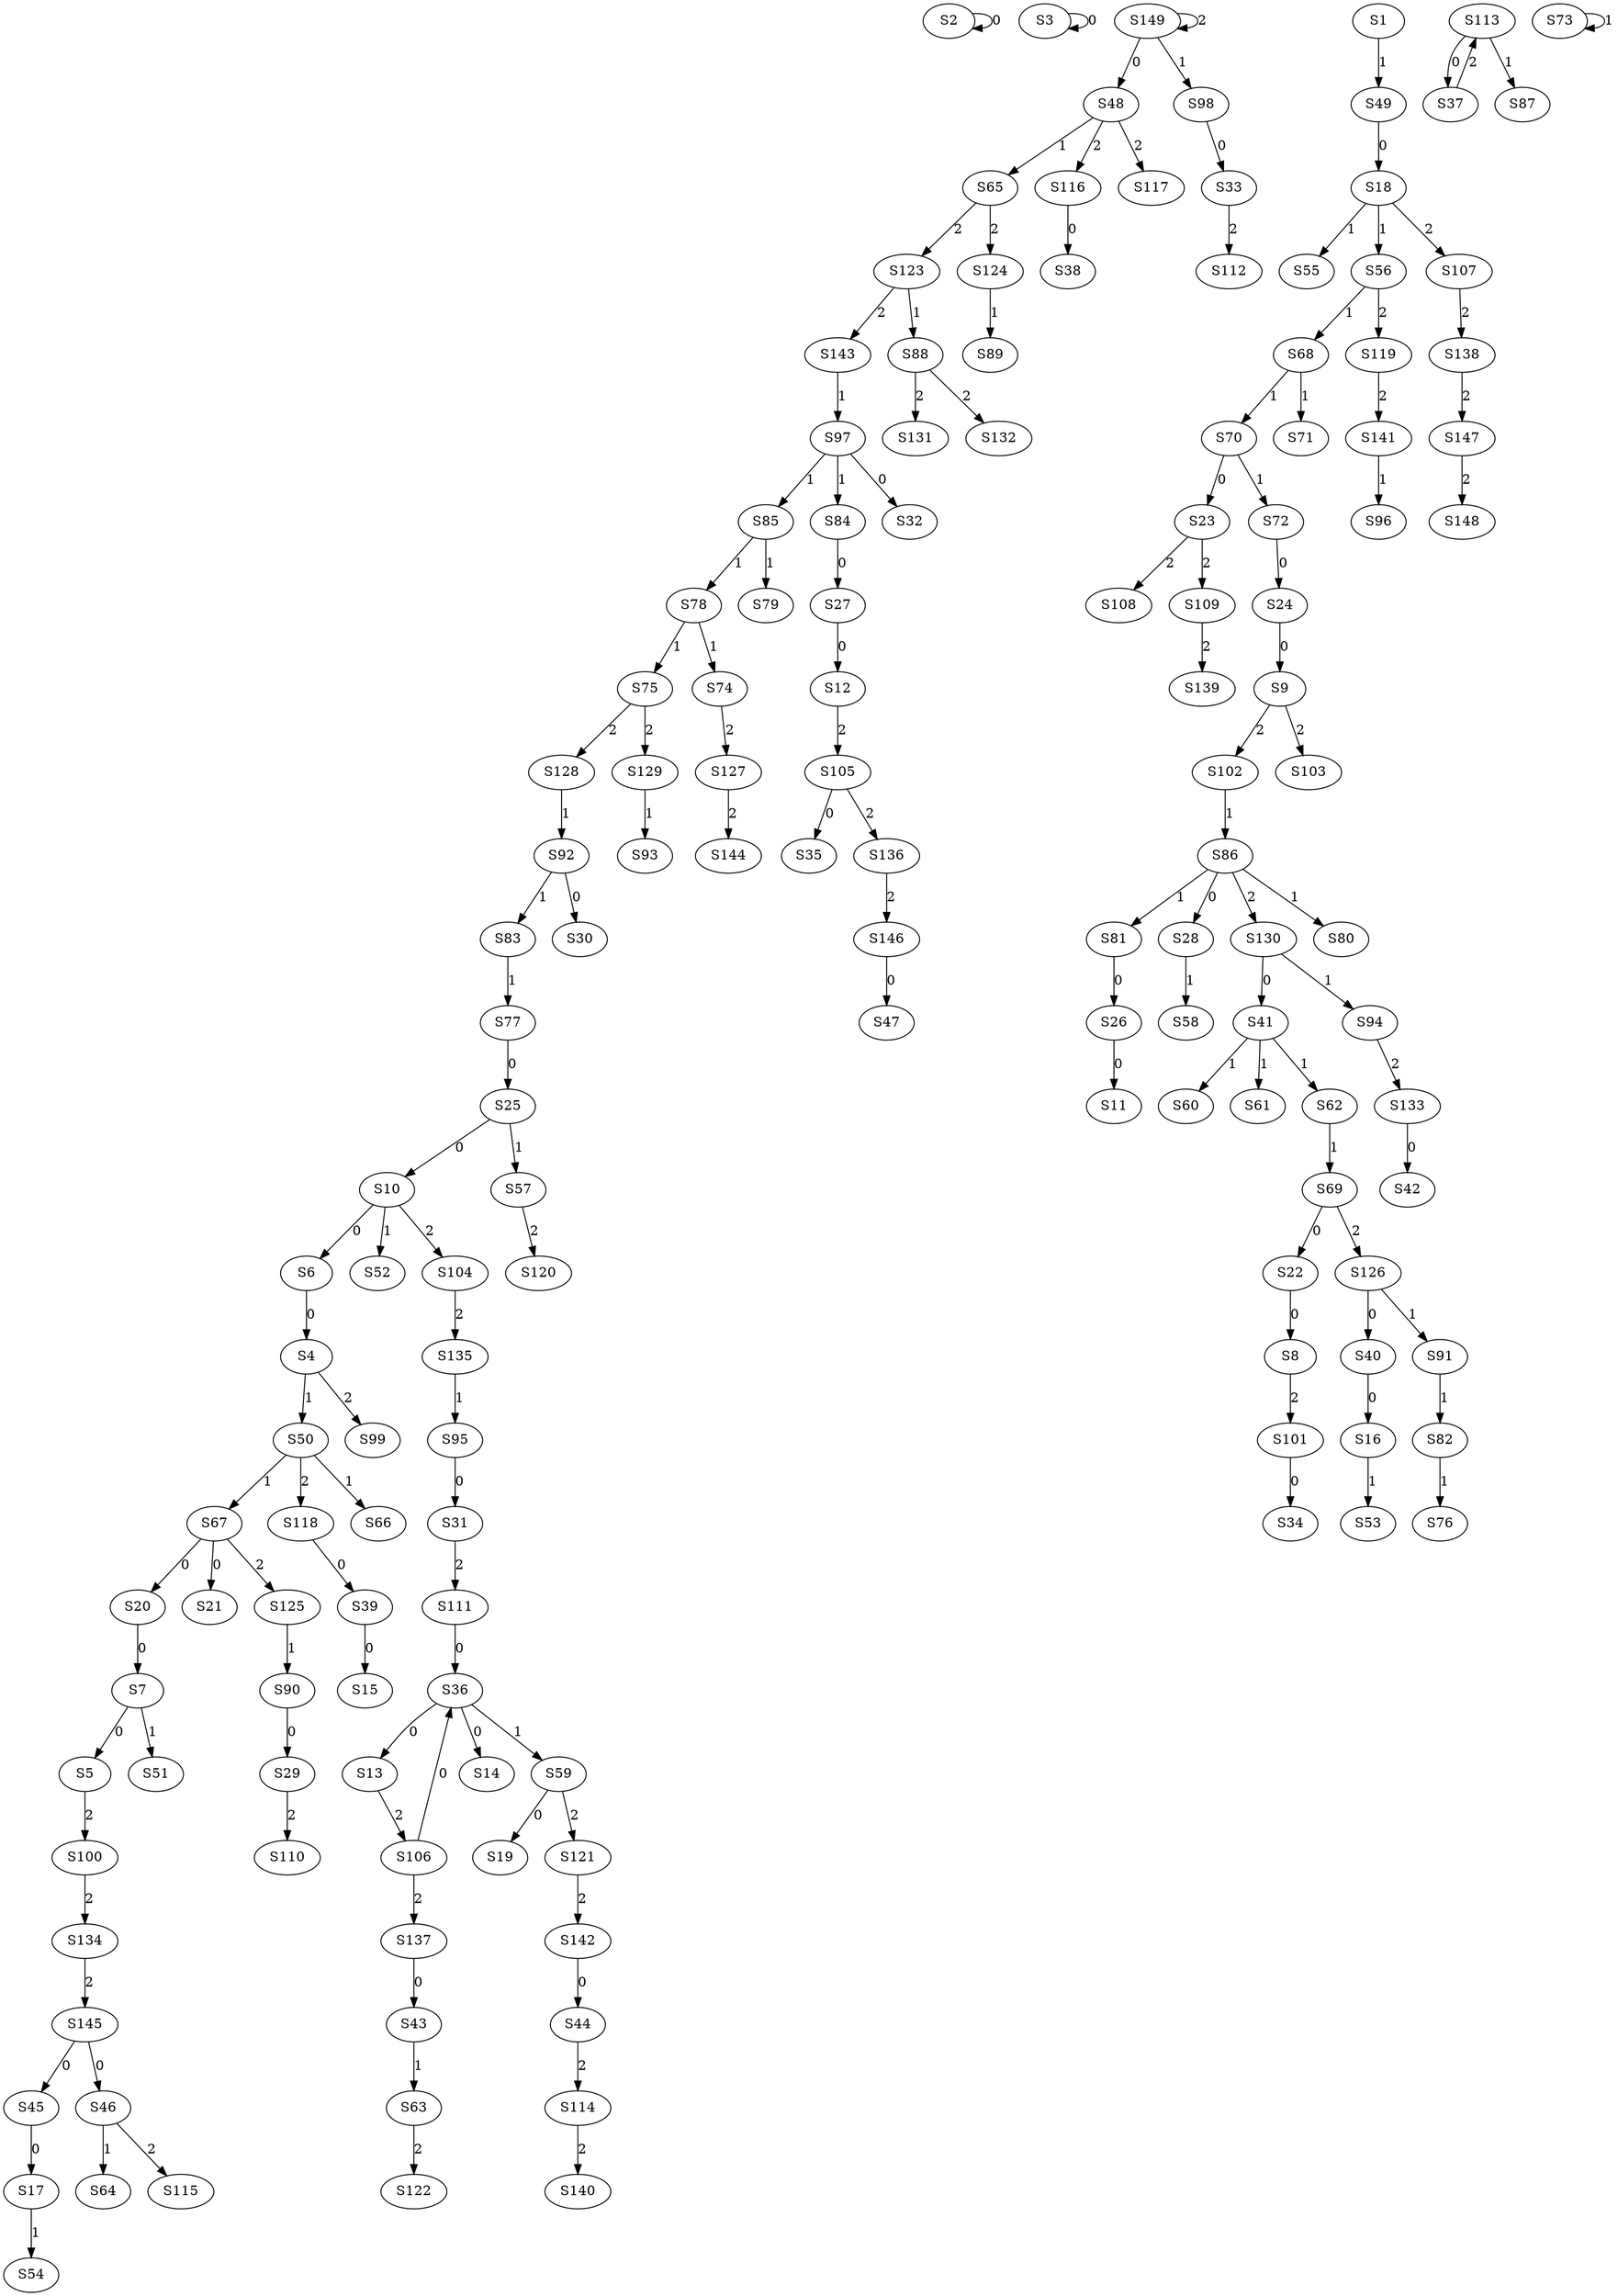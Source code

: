 strict digraph {
	S2 -> S2 [ label = 0 ];
	S3 -> S3 [ label = 0 ];
	S6 -> S4 [ label = 0 ];
	S7 -> S5 [ label = 0 ];
	S10 -> S6 [ label = 0 ];
	S20 -> S7 [ label = 0 ];
	S22 -> S8 [ label = 0 ];
	S24 -> S9 [ label = 0 ];
	S25 -> S10 [ label = 0 ];
	S26 -> S11 [ label = 0 ];
	S27 -> S12 [ label = 0 ];
	S36 -> S13 [ label = 0 ];
	S36 -> S14 [ label = 0 ];
	S39 -> S15 [ label = 0 ];
	S40 -> S16 [ label = 0 ];
	S45 -> S17 [ label = 0 ];
	S49 -> S18 [ label = 0 ];
	S59 -> S19 [ label = 0 ];
	S67 -> S20 [ label = 0 ];
	S67 -> S21 [ label = 0 ];
	S69 -> S22 [ label = 0 ];
	S70 -> S23 [ label = 0 ];
	S72 -> S24 [ label = 0 ];
	S77 -> S25 [ label = 0 ];
	S81 -> S26 [ label = 0 ];
	S84 -> S27 [ label = 0 ];
	S86 -> S28 [ label = 0 ];
	S90 -> S29 [ label = 0 ];
	S92 -> S30 [ label = 0 ];
	S95 -> S31 [ label = 0 ];
	S97 -> S32 [ label = 0 ];
	S98 -> S33 [ label = 0 ];
	S101 -> S34 [ label = 0 ];
	S105 -> S35 [ label = 0 ];
	S106 -> S36 [ label = 0 ];
	S113 -> S37 [ label = 0 ];
	S116 -> S38 [ label = 0 ];
	S118 -> S39 [ label = 0 ];
	S126 -> S40 [ label = 0 ];
	S130 -> S41 [ label = 0 ];
	S133 -> S42 [ label = 0 ];
	S137 -> S43 [ label = 0 ];
	S142 -> S44 [ label = 0 ];
	S145 -> S45 [ label = 0 ];
	S145 -> S46 [ label = 0 ];
	S146 -> S47 [ label = 0 ];
	S149 -> S48 [ label = 0 ];
	S1 -> S49 [ label = 1 ];
	S4 -> S50 [ label = 1 ];
	S7 -> S51 [ label = 1 ];
	S10 -> S52 [ label = 1 ];
	S16 -> S53 [ label = 1 ];
	S17 -> S54 [ label = 1 ];
	S18 -> S55 [ label = 1 ];
	S18 -> S56 [ label = 1 ];
	S25 -> S57 [ label = 1 ];
	S28 -> S58 [ label = 1 ];
	S36 -> S59 [ label = 1 ];
	S41 -> S60 [ label = 1 ];
	S41 -> S61 [ label = 1 ];
	S41 -> S62 [ label = 1 ];
	S43 -> S63 [ label = 1 ];
	S46 -> S64 [ label = 1 ];
	S48 -> S65 [ label = 1 ];
	S50 -> S66 [ label = 1 ];
	S50 -> S67 [ label = 1 ];
	S56 -> S68 [ label = 1 ];
	S62 -> S69 [ label = 1 ];
	S68 -> S70 [ label = 1 ];
	S68 -> S71 [ label = 1 ];
	S70 -> S72 [ label = 1 ];
	S73 -> S73 [ label = 1 ];
	S78 -> S74 [ label = 1 ];
	S78 -> S75 [ label = 1 ];
	S82 -> S76 [ label = 1 ];
	S83 -> S77 [ label = 1 ];
	S85 -> S78 [ label = 1 ];
	S85 -> S79 [ label = 1 ];
	S86 -> S80 [ label = 1 ];
	S86 -> S81 [ label = 1 ];
	S91 -> S82 [ label = 1 ];
	S92 -> S83 [ label = 1 ];
	S97 -> S84 [ label = 1 ];
	S97 -> S85 [ label = 1 ];
	S102 -> S86 [ label = 1 ];
	S113 -> S87 [ label = 1 ];
	S123 -> S88 [ label = 1 ];
	S124 -> S89 [ label = 1 ];
	S125 -> S90 [ label = 1 ];
	S126 -> S91 [ label = 1 ];
	S128 -> S92 [ label = 1 ];
	S129 -> S93 [ label = 1 ];
	S130 -> S94 [ label = 1 ];
	S135 -> S95 [ label = 1 ];
	S141 -> S96 [ label = 1 ];
	S143 -> S97 [ label = 1 ];
	S149 -> S98 [ label = 1 ];
	S4 -> S99 [ label = 2 ];
	S5 -> S100 [ label = 2 ];
	S8 -> S101 [ label = 2 ];
	S9 -> S102 [ label = 2 ];
	S9 -> S103 [ label = 2 ];
	S10 -> S104 [ label = 2 ];
	S12 -> S105 [ label = 2 ];
	S13 -> S106 [ label = 2 ];
	S18 -> S107 [ label = 2 ];
	S23 -> S108 [ label = 2 ];
	S23 -> S109 [ label = 2 ];
	S29 -> S110 [ label = 2 ];
	S31 -> S111 [ label = 2 ];
	S33 -> S112 [ label = 2 ];
	S37 -> S113 [ label = 2 ];
	S44 -> S114 [ label = 2 ];
	S46 -> S115 [ label = 2 ];
	S48 -> S116 [ label = 2 ];
	S48 -> S117 [ label = 2 ];
	S50 -> S118 [ label = 2 ];
	S56 -> S119 [ label = 2 ];
	S57 -> S120 [ label = 2 ];
	S59 -> S121 [ label = 2 ];
	S63 -> S122 [ label = 2 ];
	S65 -> S123 [ label = 2 ];
	S65 -> S124 [ label = 2 ];
	S67 -> S125 [ label = 2 ];
	S69 -> S126 [ label = 2 ];
	S74 -> S127 [ label = 2 ];
	S75 -> S128 [ label = 2 ];
	S75 -> S129 [ label = 2 ];
	S86 -> S130 [ label = 2 ];
	S88 -> S131 [ label = 2 ];
	S88 -> S132 [ label = 2 ];
	S94 -> S133 [ label = 2 ];
	S100 -> S134 [ label = 2 ];
	S104 -> S135 [ label = 2 ];
	S105 -> S136 [ label = 2 ];
	S106 -> S137 [ label = 2 ];
	S107 -> S138 [ label = 2 ];
	S109 -> S139 [ label = 2 ];
	S114 -> S140 [ label = 2 ];
	S119 -> S141 [ label = 2 ];
	S121 -> S142 [ label = 2 ];
	S123 -> S143 [ label = 2 ];
	S127 -> S144 [ label = 2 ];
	S134 -> S145 [ label = 2 ];
	S136 -> S146 [ label = 2 ];
	S138 -> S147 [ label = 2 ];
	S147 -> S148 [ label = 2 ];
	S149 -> S149 [ label = 2 ];
	S111 -> S36 [ label = 0 ];
}